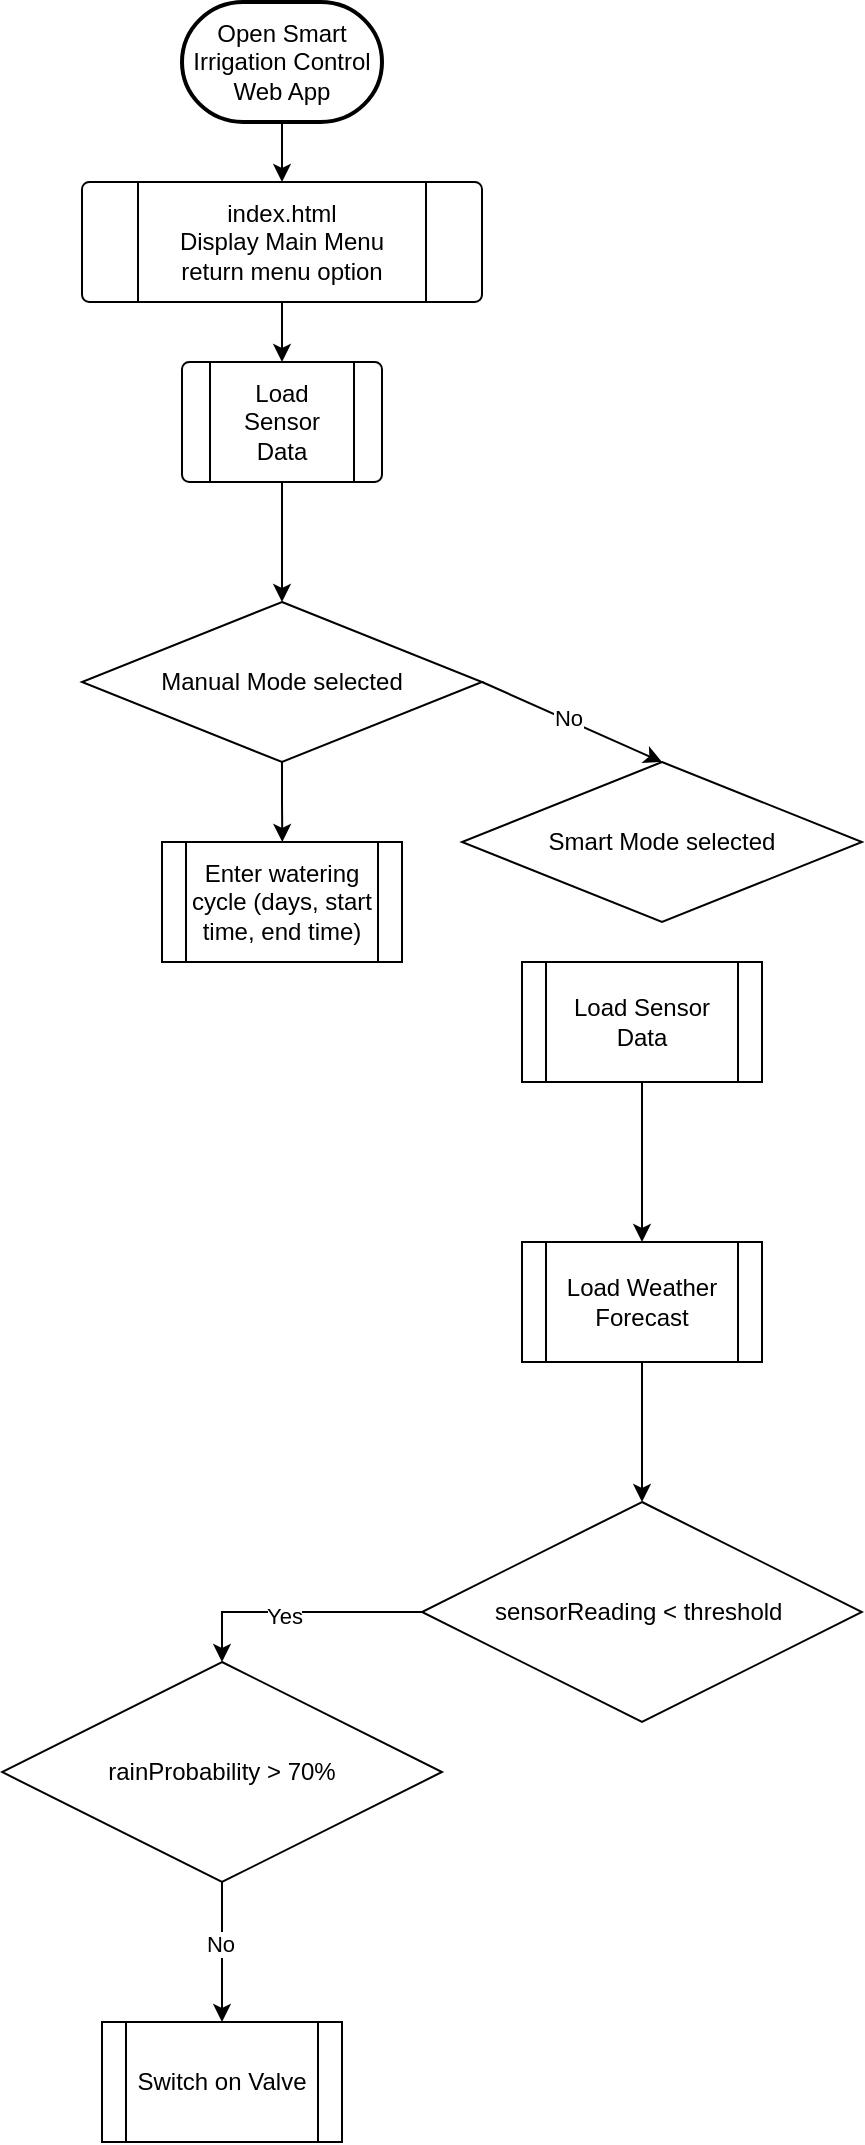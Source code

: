 <mxfile version="24.7.7">
  <diagram name="Page-1" id="TQ3GREo87TUX43PJex4X">
    <mxGraphModel dx="2025" dy="1318" grid="1" gridSize="10" guides="1" tooltips="1" connect="1" arrows="1" fold="1" page="1" pageScale="1" pageWidth="850" pageHeight="1100" math="0" shadow="0">
      <root>
        <mxCell id="0" />
        <mxCell id="1" parent="0" />
        <mxCell id="rRNU8Htm1phzaiXf5d_H-3" style="edgeStyle=orthogonalEdgeStyle;rounded=0;orthogonalLoop=1;jettySize=auto;html=1;exitX=0.5;exitY=1;exitDx=0;exitDy=0;exitPerimeter=0;entryX=0.5;entryY=0;entryDx=0;entryDy=0;" edge="1" parent="1" source="rRNU8Htm1phzaiXf5d_H-1" target="rRNU8Htm1phzaiXf5d_H-2">
          <mxGeometry relative="1" as="geometry" />
        </mxCell>
        <mxCell id="rRNU8Htm1phzaiXf5d_H-1" value="Open Smart Irrigation Control Web App" style="strokeWidth=2;html=1;shape=mxgraph.flowchart.terminator;whiteSpace=wrap;" vertex="1" parent="1">
          <mxGeometry x="370" y="40" width="100" height="60" as="geometry" />
        </mxCell>
        <mxCell id="rRNU8Htm1phzaiXf5d_H-11" style="edgeStyle=orthogonalEdgeStyle;rounded=0;orthogonalLoop=1;jettySize=auto;html=1;exitX=0.5;exitY=1;exitDx=0;exitDy=0;entryX=0.5;entryY=0;entryDx=0;entryDy=0;" edge="1" parent="1" source="rRNU8Htm1phzaiXf5d_H-2" target="rRNU8Htm1phzaiXf5d_H-5">
          <mxGeometry relative="1" as="geometry" />
        </mxCell>
        <mxCell id="rRNU8Htm1phzaiXf5d_H-2" value="" style="verticalLabelPosition=bottom;verticalAlign=top;html=1;shape=process;whiteSpace=wrap;rounded=1;size=0.14;arcSize=6;" vertex="1" parent="1">
          <mxGeometry x="320" y="130" width="200" height="60" as="geometry" />
        </mxCell>
        <mxCell id="rRNU8Htm1phzaiXf5d_H-4" value="index.html&lt;div&gt;Display Main Menu&lt;/div&gt;&lt;div&gt;return menu option&lt;/div&gt;" style="text;html=1;align=center;verticalAlign=middle;whiteSpace=wrap;rounded=0;" vertex="1" parent="1">
          <mxGeometry x="330" y="145" width="180" height="30" as="geometry" />
        </mxCell>
        <mxCell id="rRNU8Htm1phzaiXf5d_H-5" value="" style="verticalLabelPosition=bottom;verticalAlign=top;html=1;shape=process;whiteSpace=wrap;rounded=1;size=0.14;arcSize=6;" vertex="1" parent="1">
          <mxGeometry x="370" y="220" width="100" height="60" as="geometry" />
        </mxCell>
        <mxCell id="rRNU8Htm1phzaiXf5d_H-6" value="Load Sensor Data" style="text;html=1;align=center;verticalAlign=middle;whiteSpace=wrap;rounded=0;" vertex="1" parent="1">
          <mxGeometry x="390" y="235" width="60" height="30" as="geometry" />
        </mxCell>
        <mxCell id="rRNU8Htm1phzaiXf5d_H-23" style="edgeStyle=orthogonalEdgeStyle;rounded=0;orthogonalLoop=1;jettySize=auto;html=1;exitX=0.5;exitY=1;exitDx=0;exitDy=0;" edge="1" parent="1" source="rRNU8Htm1phzaiXf5d_H-12">
          <mxGeometry relative="1" as="geometry">
            <mxPoint x="420.152" y="460" as="targetPoint" />
          </mxGeometry>
        </mxCell>
        <mxCell id="rRNU8Htm1phzaiXf5d_H-12" value="Manual Mode selected" style="rhombus;whiteSpace=wrap;html=1;strokeColor=default;align=center;verticalAlign=middle;fontFamily=Helvetica;fontSize=12;fontColor=default;fillColor=default;" vertex="1" parent="1">
          <mxGeometry x="320" y="340" width="200" height="80" as="geometry" />
        </mxCell>
        <mxCell id="rRNU8Htm1phzaiXf5d_H-16" value="Smart Mode selected" style="rhombus;whiteSpace=wrap;html=1;strokeColor=default;align=center;verticalAlign=middle;fontFamily=Helvetica;fontSize=12;fontColor=default;fillColor=default;" vertex="1" parent="1">
          <mxGeometry x="510" y="420" width="200" height="80" as="geometry" />
        </mxCell>
        <mxCell id="rRNU8Htm1phzaiXf5d_H-18" value="" style="endArrow=classic;html=1;rounded=0;exitX=0.5;exitY=1;exitDx=0;exitDy=0;entryX=0.5;entryY=0;entryDx=0;entryDy=0;" edge="1" parent="1" source="rRNU8Htm1phzaiXf5d_H-5" target="rRNU8Htm1phzaiXf5d_H-12">
          <mxGeometry width="50" height="50" relative="1" as="geometry">
            <mxPoint x="380" y="340" as="sourcePoint" />
            <mxPoint x="430" y="290" as="targetPoint" />
          </mxGeometry>
        </mxCell>
        <mxCell id="rRNU8Htm1phzaiXf5d_H-19" value="" style="endArrow=classic;html=1;rounded=0;entryX=0.5;entryY=0;entryDx=0;entryDy=0;exitX=1;exitY=0.5;exitDx=0;exitDy=0;" edge="1" parent="1" source="rRNU8Htm1phzaiXf5d_H-12" target="rRNU8Htm1phzaiXf5d_H-16">
          <mxGeometry width="50" height="50" relative="1" as="geometry">
            <mxPoint x="380" y="420" as="sourcePoint" />
            <mxPoint x="610" y="410" as="targetPoint" />
          </mxGeometry>
        </mxCell>
        <mxCell id="rRNU8Htm1phzaiXf5d_H-22" value="No" style="edgeLabel;html=1;align=center;verticalAlign=middle;resizable=0;points=[];" vertex="1" connectable="0" parent="rRNU8Htm1phzaiXf5d_H-19">
          <mxGeometry x="-0.064" y="1" relative="1" as="geometry">
            <mxPoint as="offset" />
          </mxGeometry>
        </mxCell>
        <mxCell id="rRNU8Htm1phzaiXf5d_H-24" value="Enter watering cycle (days, start time, end time)" style="shape=process;whiteSpace=wrap;html=1;backgroundOutline=1;" vertex="1" parent="1">
          <mxGeometry x="360" y="460" width="120" height="60" as="geometry" />
        </mxCell>
        <mxCell id="rRNU8Htm1phzaiXf5d_H-27" value="" style="edgeStyle=orthogonalEdgeStyle;rounded=0;orthogonalLoop=1;jettySize=auto;html=1;" edge="1" parent="1" source="rRNU8Htm1phzaiXf5d_H-25" target="rRNU8Htm1phzaiXf5d_H-26">
          <mxGeometry relative="1" as="geometry" />
        </mxCell>
        <mxCell id="rRNU8Htm1phzaiXf5d_H-25" value="Load Sensor Data" style="shape=process;whiteSpace=wrap;html=1;backgroundOutline=1;" vertex="1" parent="1">
          <mxGeometry x="540" y="520" width="120" height="60" as="geometry" />
        </mxCell>
        <mxCell id="rRNU8Htm1phzaiXf5d_H-29" value="" style="edgeStyle=orthogonalEdgeStyle;rounded=0;orthogonalLoop=1;jettySize=auto;html=1;" edge="1" parent="1" source="rRNU8Htm1phzaiXf5d_H-26" target="rRNU8Htm1phzaiXf5d_H-28">
          <mxGeometry relative="1" as="geometry" />
        </mxCell>
        <mxCell id="rRNU8Htm1phzaiXf5d_H-26" value="Load Weather Forecast" style="shape=process;whiteSpace=wrap;html=1;backgroundOutline=1;" vertex="1" parent="1">
          <mxGeometry x="540" y="660" width="120" height="60" as="geometry" />
        </mxCell>
        <mxCell id="rRNU8Htm1phzaiXf5d_H-34" style="edgeStyle=orthogonalEdgeStyle;rounded=0;orthogonalLoop=1;jettySize=auto;html=1;exitX=0;exitY=0.5;exitDx=0;exitDy=0;entryX=0.5;entryY=0;entryDx=0;entryDy=0;" edge="1" parent="1" source="rRNU8Htm1phzaiXf5d_H-28" target="rRNU8Htm1phzaiXf5d_H-33">
          <mxGeometry relative="1" as="geometry" />
        </mxCell>
        <mxCell id="rRNU8Htm1phzaiXf5d_H-35" value="Yes" style="edgeLabel;html=1;align=center;verticalAlign=middle;resizable=0;points=[];" vertex="1" connectable="0" parent="rRNU8Htm1phzaiXf5d_H-34">
          <mxGeometry x="0.115" y="2" relative="1" as="geometry">
            <mxPoint as="offset" />
          </mxGeometry>
        </mxCell>
        <mxCell id="rRNU8Htm1phzaiXf5d_H-28" value="sensorReading &amp;lt; threshold&amp;nbsp;" style="rhombus;whiteSpace=wrap;html=1;strokeColor=default;align=center;verticalAlign=middle;fontFamily=Helvetica;fontSize=12;fontColor=default;fillColor=default;" vertex="1" parent="1">
          <mxGeometry x="490" y="790" width="220" height="110" as="geometry" />
        </mxCell>
        <mxCell id="rRNU8Htm1phzaiXf5d_H-32" value="Switch on Valve" style="shape=process;whiteSpace=wrap;html=1;backgroundOutline=1;" vertex="1" parent="1">
          <mxGeometry x="330" y="1050" width="120" height="60" as="geometry" />
        </mxCell>
        <mxCell id="rRNU8Htm1phzaiXf5d_H-37" style="edgeStyle=orthogonalEdgeStyle;rounded=0;orthogonalLoop=1;jettySize=auto;html=1;exitX=0.5;exitY=1;exitDx=0;exitDy=0;entryX=0.5;entryY=0;entryDx=0;entryDy=0;" edge="1" parent="1" source="rRNU8Htm1phzaiXf5d_H-33" target="rRNU8Htm1phzaiXf5d_H-32">
          <mxGeometry relative="1" as="geometry" />
        </mxCell>
        <mxCell id="rRNU8Htm1phzaiXf5d_H-38" value="No" style="edgeLabel;html=1;align=center;verticalAlign=middle;resizable=0;points=[];" vertex="1" connectable="0" parent="rRNU8Htm1phzaiXf5d_H-37">
          <mxGeometry x="-0.117" y="-1" relative="1" as="geometry">
            <mxPoint as="offset" />
          </mxGeometry>
        </mxCell>
        <mxCell id="rRNU8Htm1phzaiXf5d_H-33" value="rainProbability &amp;gt; 70%" style="rhombus;whiteSpace=wrap;html=1;strokeColor=default;align=center;verticalAlign=middle;fontFamily=Helvetica;fontSize=12;fontColor=default;fillColor=default;" vertex="1" parent="1">
          <mxGeometry x="280" y="870" width="220" height="110" as="geometry" />
        </mxCell>
      </root>
    </mxGraphModel>
  </diagram>
</mxfile>
